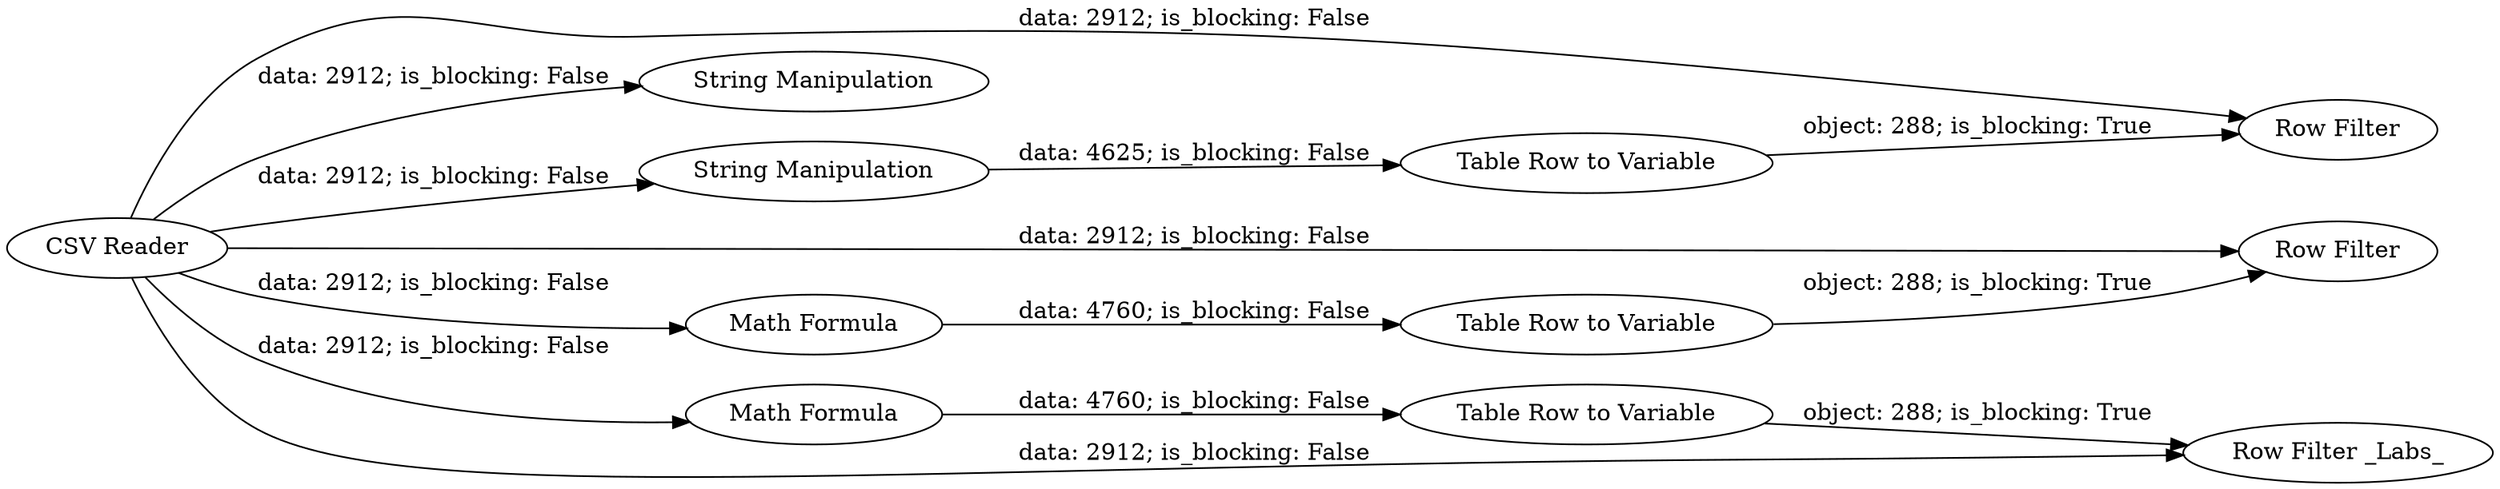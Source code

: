 digraph {
	"7272979440655251102_2" [label="Row Filter"]
	"7272979440655251102_8" [label="Table Row to Variable"]
	"7272979440655251102_11" [label="String Manipulation"]
	"7272979440655251102_5" [label="Row Filter"]
	"7272979440655251102_3" [label="Math Formula"]
	"7272979440655251102_10" [label="Table Row to Variable"]
	"7272979440655251102_7" [label="String Manipulation"]
	"7272979440655251102_4" [label="Table Row to Variable"]
	"7272979440655251102_6" [label="Row Filter _Labs_"]
	"7272979440655251102_1" [label="CSV Reader"]
	"7272979440655251102_9" [label="Math Formula"]
	"7272979440655251102_8" -> "7272979440655251102_5" [label="object: 288; is_blocking: True"]
	"7272979440655251102_4" -> "7272979440655251102_6" [label="object: 288; is_blocking: True"]
	"7272979440655251102_1" -> "7272979440655251102_7" [label="data: 2912; is_blocking: False"]
	"7272979440655251102_1" -> "7272979440655251102_11" [label="data: 2912; is_blocking: False"]
	"7272979440655251102_3" -> "7272979440655251102_4" [label="data: 4760; is_blocking: False"]
	"7272979440655251102_1" -> "7272979440655251102_2" [label="data: 2912; is_blocking: False"]
	"7272979440655251102_1" -> "7272979440655251102_9" [label="data: 2912; is_blocking: False"]
	"7272979440655251102_1" -> "7272979440655251102_3" [label="data: 2912; is_blocking: False"]
	"7272979440655251102_1" -> "7272979440655251102_5" [label="data: 2912; is_blocking: False"]
	"7272979440655251102_7" -> "7272979440655251102_8" [label="data: 4625; is_blocking: False"]
	"7272979440655251102_9" -> "7272979440655251102_10" [label="data: 4760; is_blocking: False"]
	"7272979440655251102_10" -> "7272979440655251102_2" [label="object: 288; is_blocking: True"]
	"7272979440655251102_1" -> "7272979440655251102_6" [label="data: 2912; is_blocking: False"]
	rankdir=LR
}
